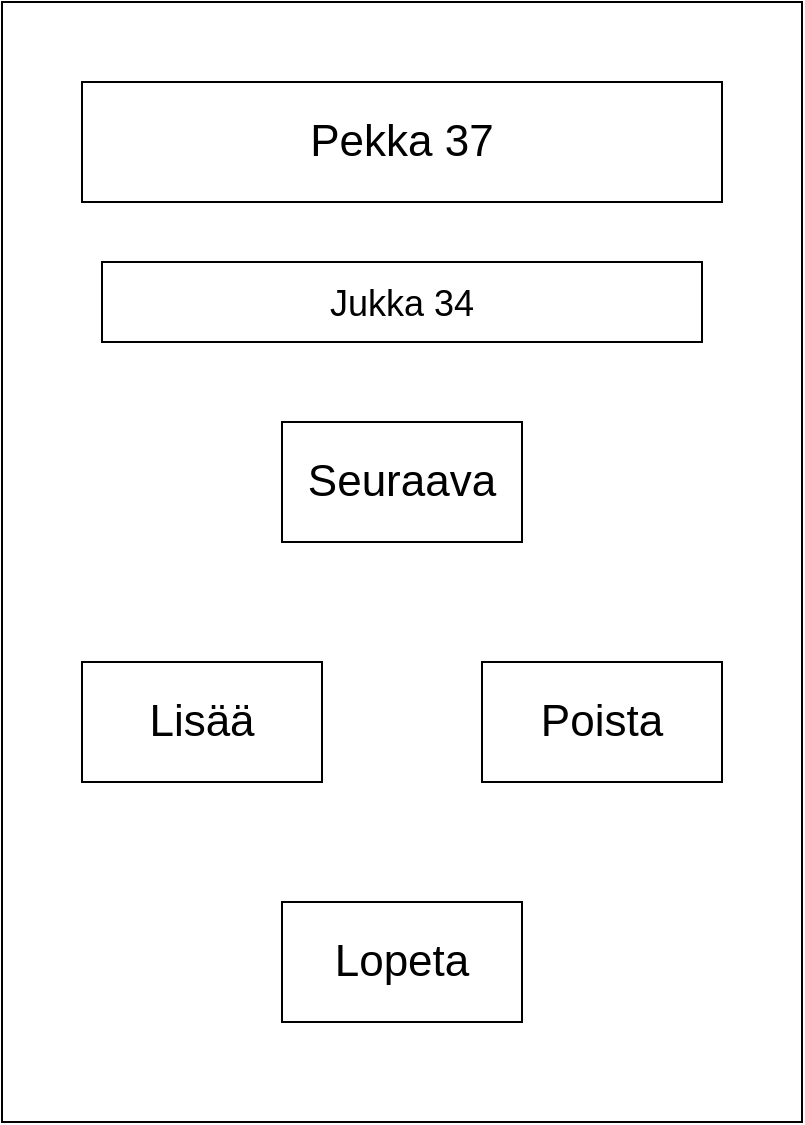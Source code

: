 <mxfile version="20.8.16" type="device"><diagram name="Page-1" id="vRphz10vzUmg6GqQ43GJ"><mxGraphModel dx="1360" dy="843" grid="1" gridSize="10" guides="1" tooltips="1" connect="1" arrows="1" fold="1" page="1" pageScale="1" pageWidth="850" pageHeight="1100" math="0" shadow="0"><root><mxCell id="0"/><mxCell id="1" parent="0"/><mxCell id="jWjRJMW9p1qALhzUJKuR-1" value="" style="rounded=0;whiteSpace=wrap;html=1;" vertex="1" parent="1"><mxGeometry x="240" y="160" width="400" height="560" as="geometry"/></mxCell><mxCell id="jWjRJMW9p1qALhzUJKuR-2" value="&lt;font style=&quot;font-size: 22px;&quot;&gt;Pekka 37&lt;/font&gt;" style="rounded=0;whiteSpace=wrap;html=1;" vertex="1" parent="1"><mxGeometry x="280" y="200" width="320" height="60" as="geometry"/></mxCell><mxCell id="jWjRJMW9p1qALhzUJKuR-3" value="&lt;font style=&quot;font-size: 18px;&quot;&gt;Jukka 34&lt;/font&gt;" style="rounded=0;whiteSpace=wrap;html=1;fontSize=22;" vertex="1" parent="1"><mxGeometry x="290" y="290" width="300" height="40" as="geometry"/></mxCell><mxCell id="jWjRJMW9p1qALhzUJKuR-4" value="Seuraava" style="rounded=0;whiteSpace=wrap;html=1;fontSize=22;" vertex="1" parent="1"><mxGeometry x="380" y="370" width="120" height="60" as="geometry"/></mxCell><mxCell id="jWjRJMW9p1qALhzUJKuR-5" value="Lisää" style="rounded=0;whiteSpace=wrap;html=1;fontSize=22;" vertex="1" parent="1"><mxGeometry x="280" y="490" width="120" height="60" as="geometry"/></mxCell><mxCell id="jWjRJMW9p1qALhzUJKuR-6" value="Poista" style="rounded=0;whiteSpace=wrap;html=1;fontSize=22;" vertex="1" parent="1"><mxGeometry x="480" y="490" width="120" height="60" as="geometry"/></mxCell><mxCell id="jWjRJMW9p1qALhzUJKuR-7" value="Lopeta" style="rounded=0;whiteSpace=wrap;html=1;fontSize=22;" vertex="1" parent="1"><mxGeometry x="380" y="610" width="120" height="60" as="geometry"/></mxCell></root></mxGraphModel></diagram></mxfile>